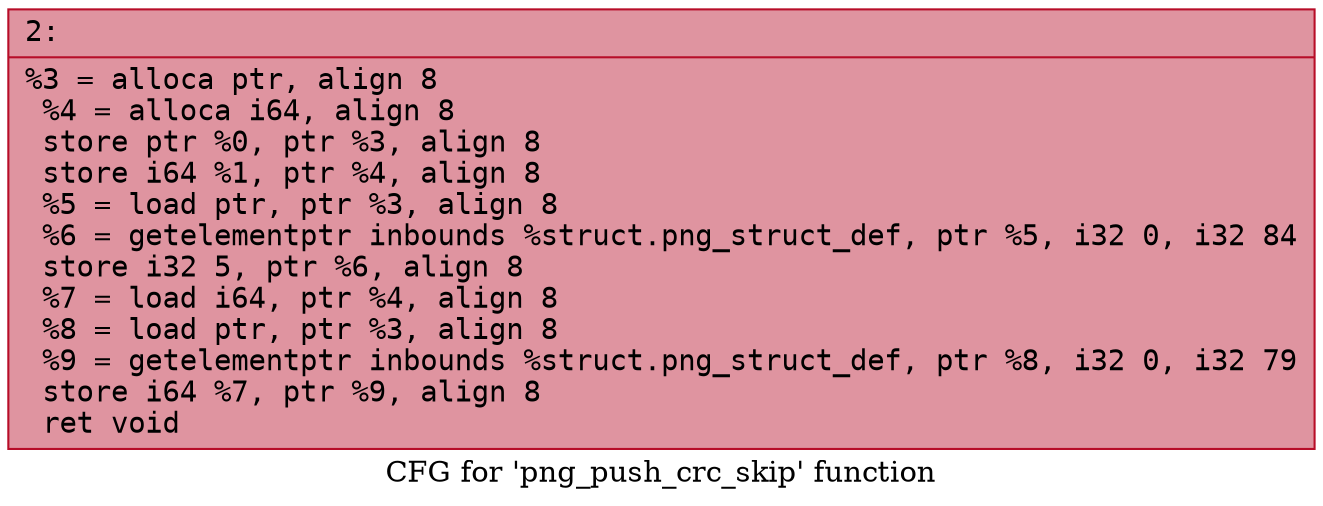 digraph "CFG for 'png_push_crc_skip' function" {
	label="CFG for 'png_push_crc_skip' function";

	Node0x6000037e6350 [shape=record,color="#b70d28ff", style=filled, fillcolor="#b70d2870" fontname="Courier",label="{2:\l|  %3 = alloca ptr, align 8\l  %4 = alloca i64, align 8\l  store ptr %0, ptr %3, align 8\l  store i64 %1, ptr %4, align 8\l  %5 = load ptr, ptr %3, align 8\l  %6 = getelementptr inbounds %struct.png_struct_def, ptr %5, i32 0, i32 84\l  store i32 5, ptr %6, align 8\l  %7 = load i64, ptr %4, align 8\l  %8 = load ptr, ptr %3, align 8\l  %9 = getelementptr inbounds %struct.png_struct_def, ptr %8, i32 0, i32 79\l  store i64 %7, ptr %9, align 8\l  ret void\l}"];
}
